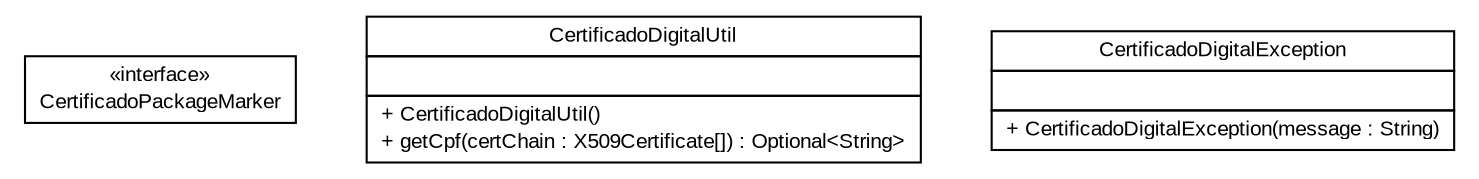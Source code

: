 #!/usr/local/bin/dot
#
# Class diagram 
# Generated by UMLGraph version R5_6 (http://www.umlgraph.org/)
#

digraph G {
	edge [fontname="arial",fontsize=10,labelfontname="arial",labelfontsize=10];
	node [fontname="arial",fontsize=10,shape=plaintext];
	nodesep=0.25;
	ranksep=0.5;
	// br.gov.to.sefaz.util.certificado.CertificadoPackageMarker
	c17 [label=<<table title="br.gov.to.sefaz.util.certificado.CertificadoPackageMarker" border="0" cellborder="1" cellspacing="0" cellpadding="2" port="p" href="./CertificadoPackageMarker.html">
		<tr><td><table border="0" cellspacing="0" cellpadding="1">
<tr><td align="center" balign="center"> &#171;interface&#187; </td></tr>
<tr><td align="center" balign="center"> CertificadoPackageMarker </td></tr>
		</table></td></tr>
		</table>>, URL="./CertificadoPackageMarker.html", fontname="arial", fontcolor="black", fontsize=10.0];
	// br.gov.to.sefaz.util.certificado.CertificadoDigitalUtil
	c18 [label=<<table title="br.gov.to.sefaz.util.certificado.CertificadoDigitalUtil" border="0" cellborder="1" cellspacing="0" cellpadding="2" port="p" href="./CertificadoDigitalUtil.html">
		<tr><td><table border="0" cellspacing="0" cellpadding="1">
<tr><td align="center" balign="center"> CertificadoDigitalUtil </td></tr>
		</table></td></tr>
		<tr><td><table border="0" cellspacing="0" cellpadding="1">
<tr><td align="left" balign="left">  </td></tr>
		</table></td></tr>
		<tr><td><table border="0" cellspacing="0" cellpadding="1">
<tr><td align="left" balign="left"> + CertificadoDigitalUtil() </td></tr>
<tr><td align="left" balign="left"> + getCpf(certChain : X509Certificate[]) : Optional&lt;String&gt; </td></tr>
		</table></td></tr>
		</table>>, URL="./CertificadoDigitalUtil.html", fontname="arial", fontcolor="black", fontsize=10.0];
	// br.gov.to.sefaz.util.certificado.CertificadoDigitalException
	c19 [label=<<table title="br.gov.to.sefaz.util.certificado.CertificadoDigitalException" border="0" cellborder="1" cellspacing="0" cellpadding="2" port="p" href="./CertificadoDigitalException.html">
		<tr><td><table border="0" cellspacing="0" cellpadding="1">
<tr><td align="center" balign="center"> CertificadoDigitalException </td></tr>
		</table></td></tr>
		<tr><td><table border="0" cellspacing="0" cellpadding="1">
<tr><td align="left" balign="left">  </td></tr>
		</table></td></tr>
		<tr><td><table border="0" cellspacing="0" cellpadding="1">
<tr><td align="left" balign="left"> + CertificadoDigitalException(message : String) </td></tr>
		</table></td></tr>
		</table>>, URL="./CertificadoDigitalException.html", fontname="arial", fontcolor="black", fontsize=10.0];
}

